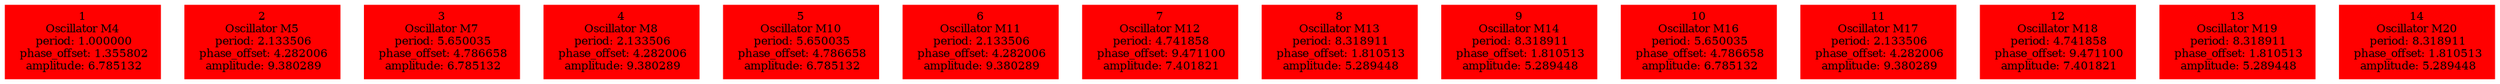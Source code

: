 digraph g{ forcelabels=true;
1 [label=<1<BR />Oscillator M4<BR /> period: 1.000000<BR /> phase_offset: 1.355802<BR /> amplitude: 6.785132>, shape=box,color=red,style=filled,fontsize=8];2 [label=<2<BR />Oscillator M5<BR /> period: 2.133506<BR /> phase_offset: 4.282006<BR /> amplitude: 9.380289>, shape=box,color=red,style=filled,fontsize=8];3 [label=<3<BR />Oscillator M7<BR /> period: 5.650035<BR /> phase_offset: 4.786658<BR /> amplitude: 6.785132>, shape=box,color=red,style=filled,fontsize=8];4 [label=<4<BR />Oscillator M8<BR /> period: 2.133506<BR /> phase_offset: 4.282006<BR /> amplitude: 9.380289>, shape=box,color=red,style=filled,fontsize=8];5 [label=<5<BR />Oscillator M10<BR /> period: 5.650035<BR /> phase_offset: 4.786658<BR /> amplitude: 6.785132>, shape=box,color=red,style=filled,fontsize=8];6 [label=<6<BR />Oscillator M11<BR /> period: 2.133506<BR /> phase_offset: 4.282006<BR /> amplitude: 9.380289>, shape=box,color=red,style=filled,fontsize=8];7 [label=<7<BR />Oscillator M12<BR /> period: 4.741858<BR /> phase_offset: 9.471100<BR /> amplitude: 7.401821>, shape=box,color=red,style=filled,fontsize=8];8 [label=<8<BR />Oscillator M13<BR /> period: 8.318911<BR /> phase_offset: 1.810513<BR /> amplitude: 5.289448>, shape=box,color=red,style=filled,fontsize=8];9 [label=<9<BR />Oscillator M14<BR /> period: 8.318911<BR /> phase_offset: 1.810513<BR /> amplitude: 5.289448>, shape=box,color=red,style=filled,fontsize=8];10 [label=<10<BR />Oscillator M16<BR /> period: 5.650035<BR /> phase_offset: 4.786658<BR /> amplitude: 6.785132>, shape=box,color=red,style=filled,fontsize=8];11 [label=<11<BR />Oscillator M17<BR /> period: 2.133506<BR /> phase_offset: 4.282006<BR /> amplitude: 9.380289>, shape=box,color=red,style=filled,fontsize=8];12 [label=<12<BR />Oscillator M18<BR /> period: 4.741858<BR /> phase_offset: 9.471100<BR /> amplitude: 7.401821>, shape=box,color=red,style=filled,fontsize=8];13 [label=<13<BR />Oscillator M19<BR /> period: 8.318911<BR /> phase_offset: 1.810513<BR /> amplitude: 5.289448>, shape=box,color=red,style=filled,fontsize=8];14 [label=<14<BR />Oscillator M20<BR /> period: 8.318911<BR /> phase_offset: 1.810513<BR /> amplitude: 5.289448>, shape=box,color=red,style=filled,fontsize=8]; }
